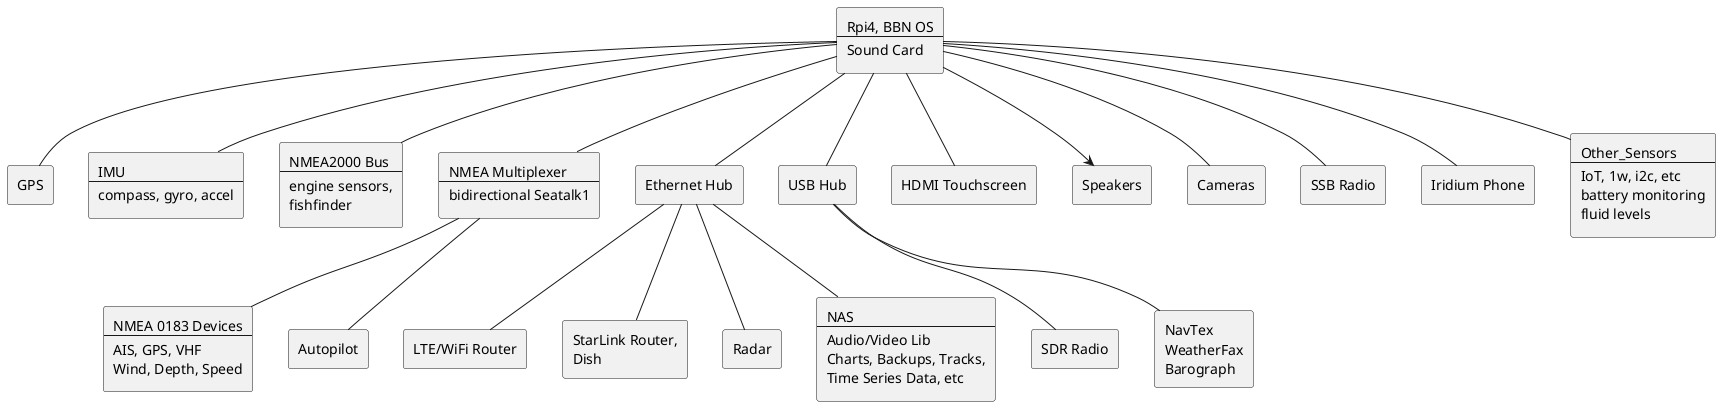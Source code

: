 @startuml

rectangle RPI [
 Rpi4, BBN OS
 ----
 Sound Card
]

rectangle GPS [
 GPS
]

rectangle IMU [
 IMU
 ----
 compass, gyro, accel
]

rectangle NMEA_2000 [
 NMEA2000 Bus
 ----
 engine sensors,
 fishfinder
]

rectangle NMEA_Mux [
 NMEA Multiplexer
 ----
 bidirectional Seatalk1
]

rectangle NMEA_0183 [
 NMEA 0183 Devices
 ----
 AIS, GPS, VHF
 Wind, Depth, Speed
]

rectangle AP [
 Autopilot
]

rectangle Eth_Hub [
 Ethernet Hub
]

rectangle USB_Hub [
 USB Hub
]

rectangle Router [
 LTE/WiFi Router
]

rectangle Dish_Router [
 StarLink Router,
 Dish
]

rectangle Radar [
 Radar
]

rectangle Touchscreen [
 HDMI Touchscreen
]

rectangle Speakers [
 Speakers
]

rectangle Cameras [
 Cameras
]

rectangle SDR [
 SDR Radio
]

rectangle SSB [
 SSB Radio
]

rectangle Iridium [
 Iridium Phone
]

rectangle Other_Sensors [
 Other_Sensors
 ----
 IoT, 1w, i2c, etc
 battery monitoring
 fluid levels
]

rectangle Weather [
 NavTex
 WeatherFax
 Barograph
]

rectangle NAS [
 NAS
 ----
 Audio/Video Lib
 Charts, Backups, Tracks,
 Time Series Data, etc
]

RPI -- GPS
RPI -- IMU
RPI -- NMEA_2000
RPI -- NMEA_Mux
RPI -- Eth_Hub
RPI -- USB_Hub
RPI -- Touchscreen
RPI -- Cameras
RPI --> Speakers
RPI -- SSB
RPI -- Iridium
RPI -- Other_Sensors

Eth_Hub -- Router
Eth_Hub -- Radar
Eth_Hub -- NAS
Eth_Hub -- Dish_Router

USB_Hub -- SDR
USB_Hub -- Weather

NMEA_Mux -- NMEA_0183
NMEA_Mux -- AP

@enduml
